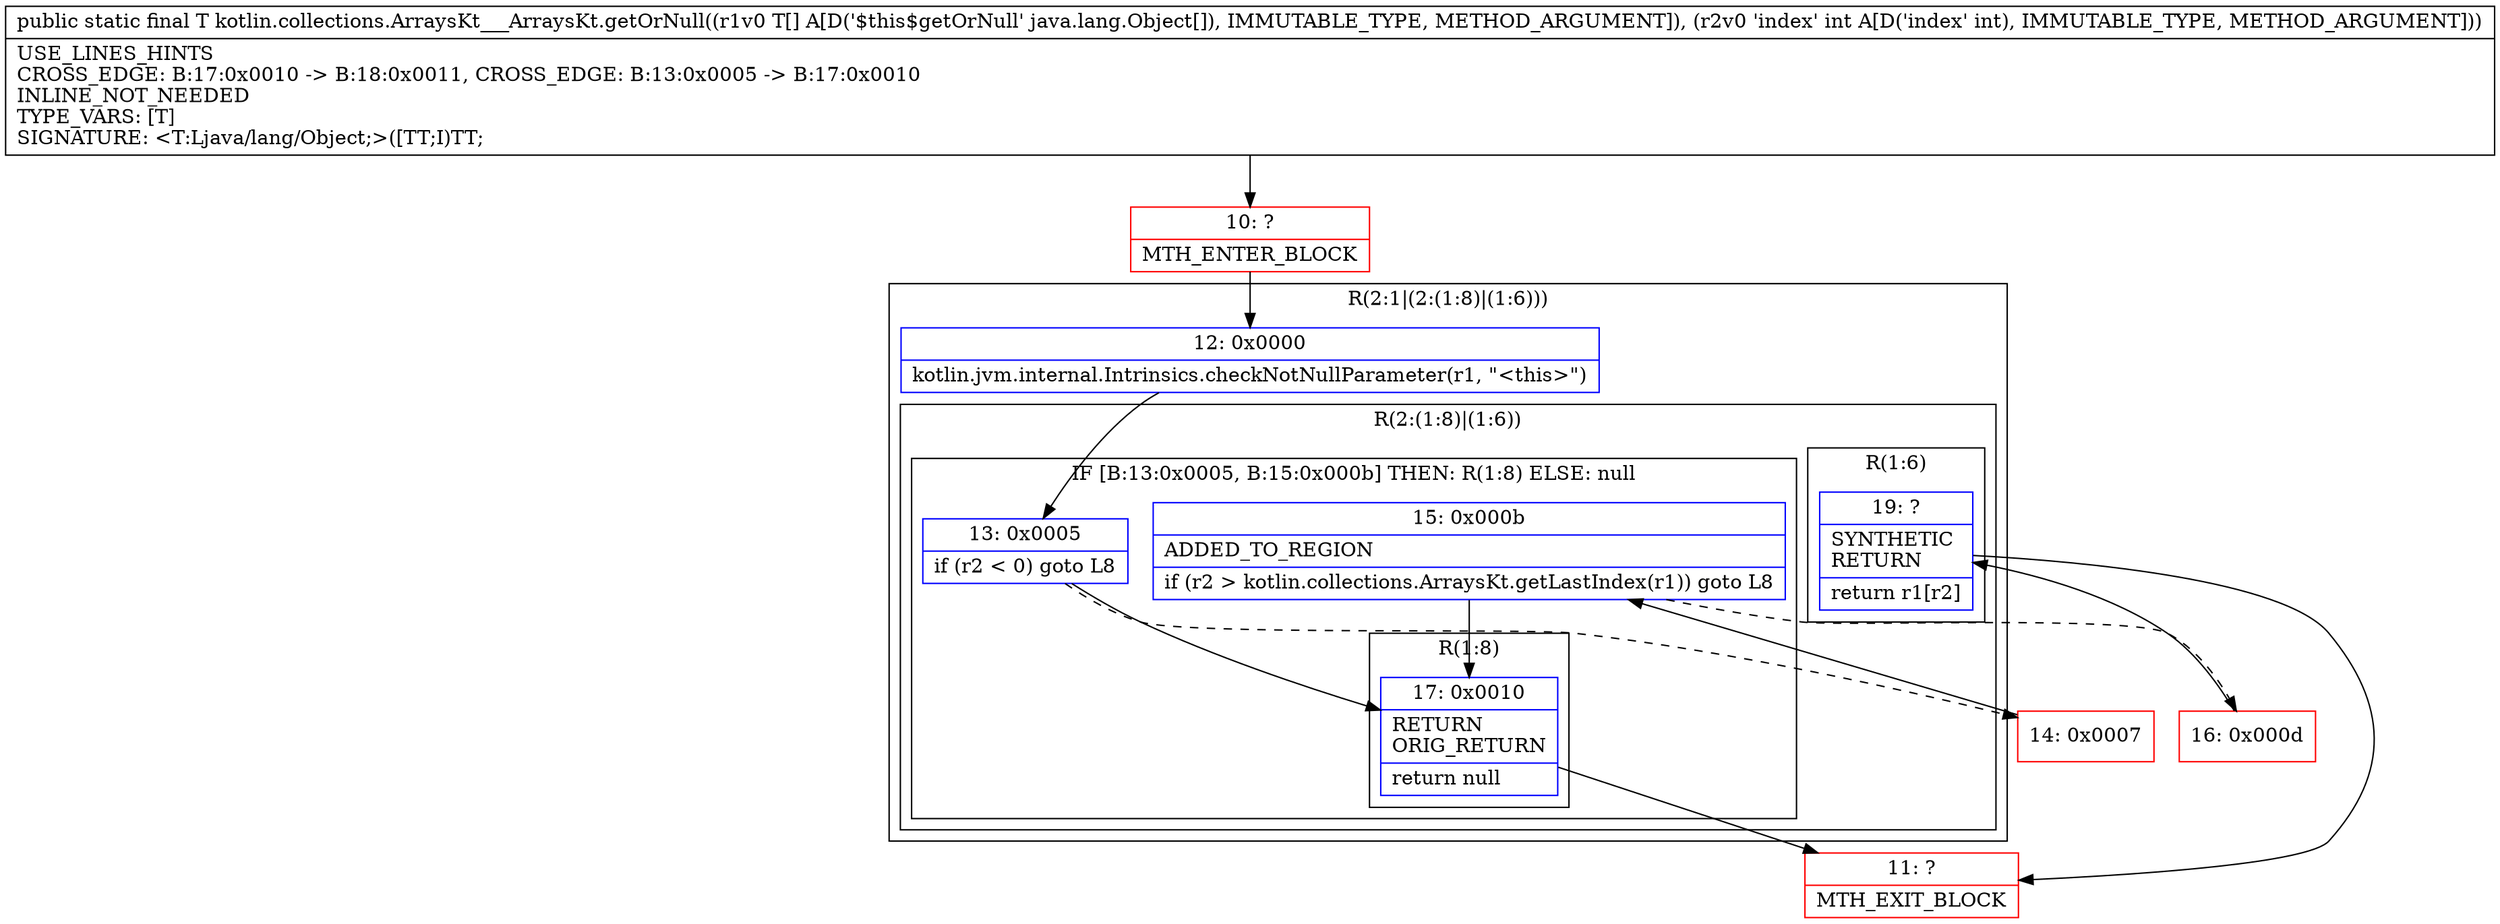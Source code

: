 digraph "CFG forkotlin.collections.ArraysKt___ArraysKt.getOrNull([Ljava\/lang\/Object;I)Ljava\/lang\/Object;" {
subgraph cluster_Region_2045867216 {
label = "R(2:1|(2:(1:8)|(1:6)))";
node [shape=record,color=blue];
Node_12 [shape=record,label="{12\:\ 0x0000|kotlin.jvm.internal.Intrinsics.checkNotNullParameter(r1, \"\<this\>\")\l}"];
subgraph cluster_Region_1146844795 {
label = "R(2:(1:8)|(1:6))";
node [shape=record,color=blue];
subgraph cluster_IfRegion_997352684 {
label = "IF [B:13:0x0005, B:15:0x000b] THEN: R(1:8) ELSE: null";
node [shape=record,color=blue];
Node_13 [shape=record,label="{13\:\ 0x0005|if (r2 \< 0) goto L8\l}"];
Node_15 [shape=record,label="{15\:\ 0x000b|ADDED_TO_REGION\l|if (r2 \> kotlin.collections.ArraysKt.getLastIndex(r1)) goto L8\l}"];
subgraph cluster_Region_2086883483 {
label = "R(1:8)";
node [shape=record,color=blue];
Node_17 [shape=record,label="{17\:\ 0x0010|RETURN\lORIG_RETURN\l|return null\l}"];
}
}
subgraph cluster_Region_239529011 {
label = "R(1:6)";
node [shape=record,color=blue];
Node_19 [shape=record,label="{19\:\ ?|SYNTHETIC\lRETURN\l|return r1[r2]\l}"];
}
}
}
Node_10 [shape=record,color=red,label="{10\:\ ?|MTH_ENTER_BLOCK\l}"];
Node_14 [shape=record,color=red,label="{14\:\ 0x0007}"];
Node_16 [shape=record,color=red,label="{16\:\ 0x000d}"];
Node_11 [shape=record,color=red,label="{11\:\ ?|MTH_EXIT_BLOCK\l}"];
MethodNode[shape=record,label="{public static final T kotlin.collections.ArraysKt___ArraysKt.getOrNull((r1v0 T[] A[D('$this$getOrNull' java.lang.Object[]), IMMUTABLE_TYPE, METHOD_ARGUMENT]), (r2v0 'index' int A[D('index' int), IMMUTABLE_TYPE, METHOD_ARGUMENT]))  | USE_LINES_HINTS\lCROSS_EDGE: B:17:0x0010 \-\> B:18:0x0011, CROSS_EDGE: B:13:0x0005 \-\> B:17:0x0010\lINLINE_NOT_NEEDED\lTYPE_VARS: [T]\lSIGNATURE: \<T:Ljava\/lang\/Object;\>([TT;I)TT;\l}"];
MethodNode -> Node_10;Node_12 -> Node_13;
Node_13 -> Node_14[style=dashed];
Node_13 -> Node_17;
Node_15 -> Node_16[style=dashed];
Node_15 -> Node_17;
Node_17 -> Node_11;
Node_19 -> Node_11;
Node_10 -> Node_12;
Node_14 -> Node_15;
Node_16 -> Node_19;
}

